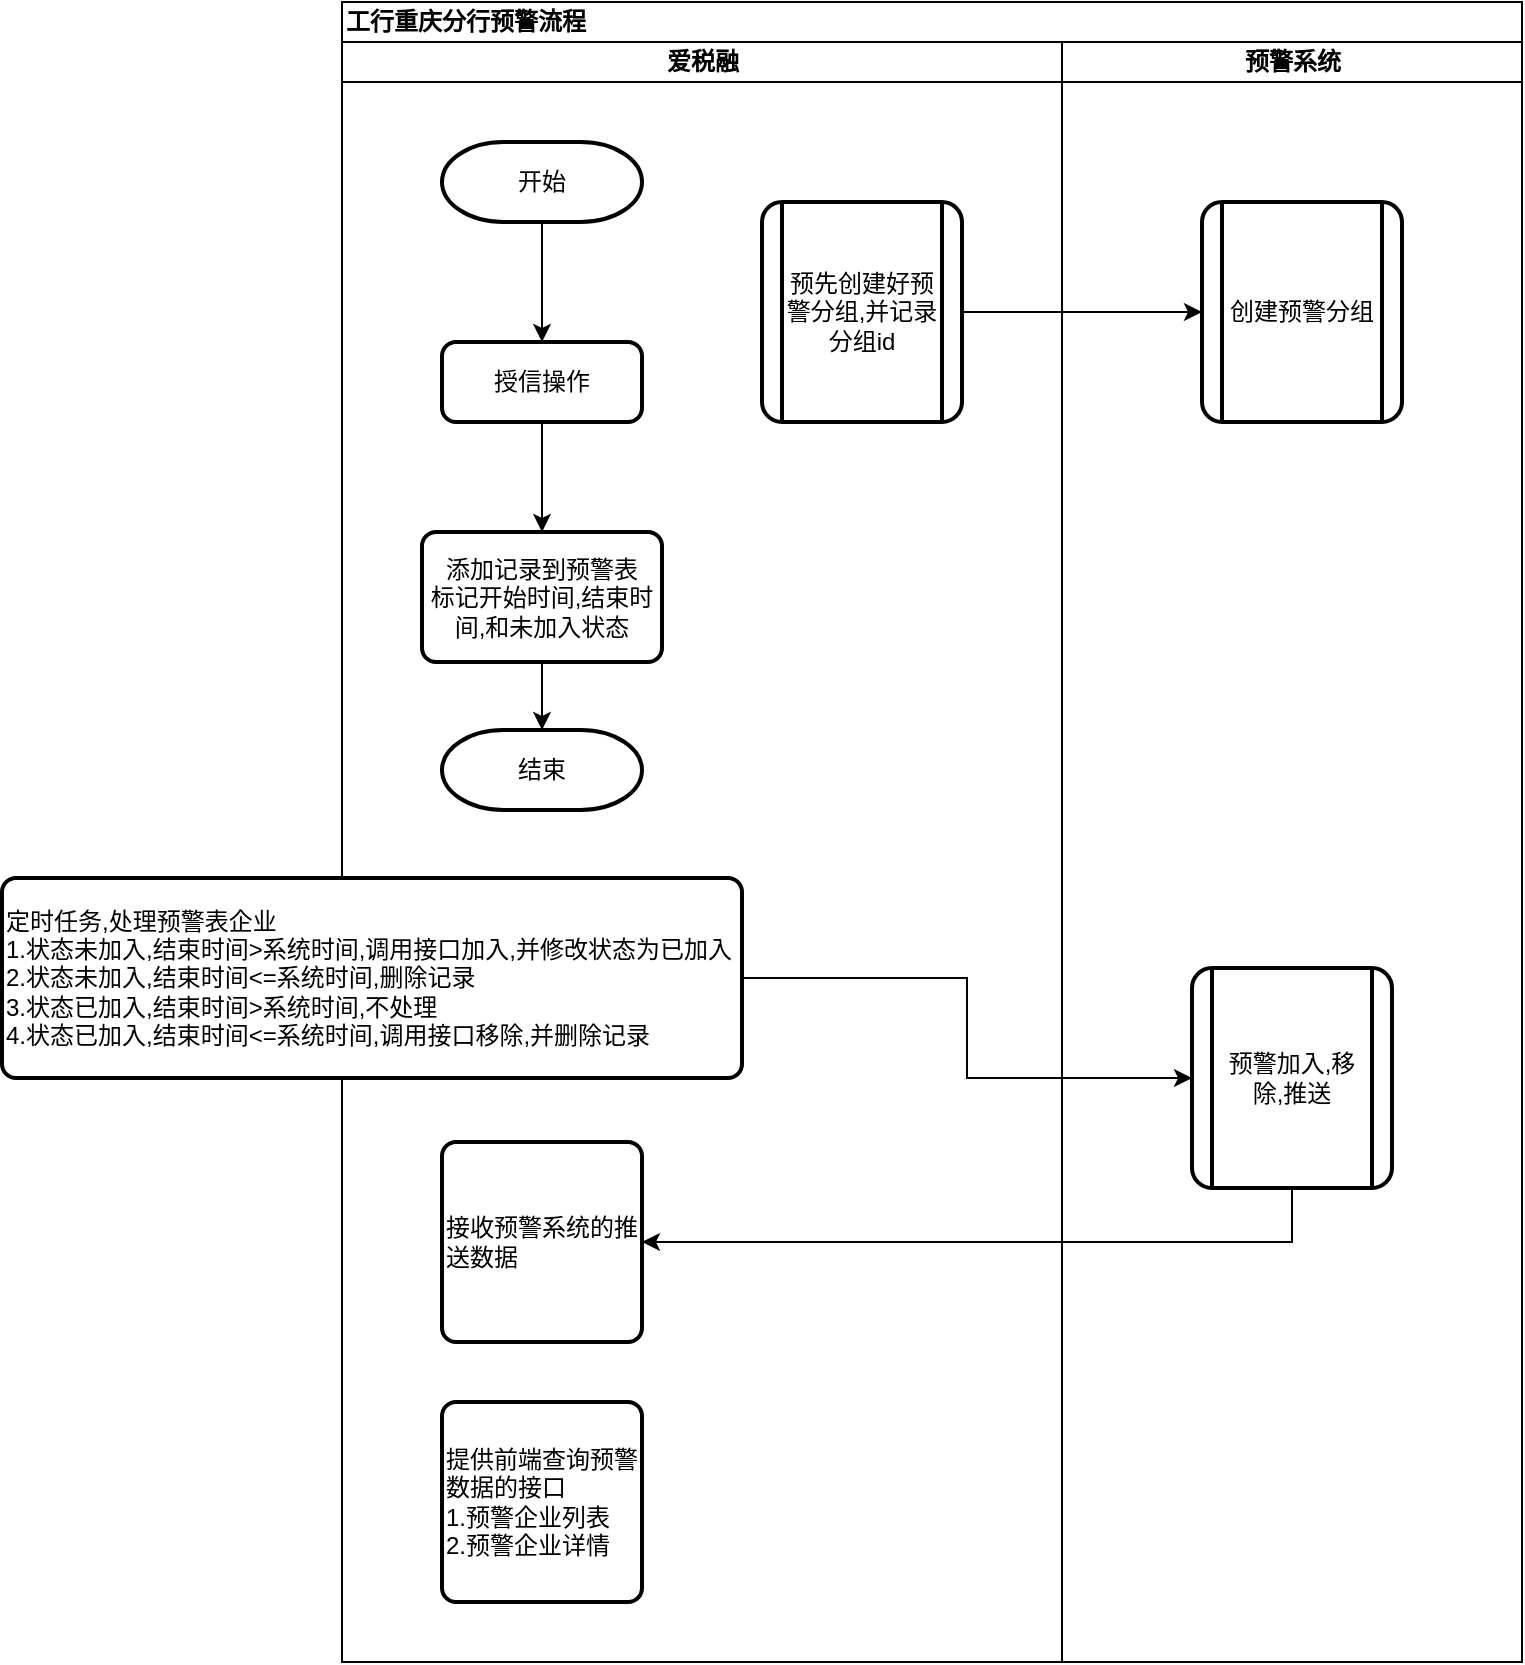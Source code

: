<mxfile version="11.1.2" type="github"><diagram id="2O1Es9XfROlyuZwTTlzN" name="第 1 页"><mxGraphModel dx="868" dy="452" grid="1" gridSize="10" guides="1" tooltips="1" connect="1" arrows="1" fold="1" page="1" pageScale="1" pageWidth="827" pageHeight="1169" math="0" shadow="0"><root><mxCell id="0"/><mxCell id="1" parent="0"/><mxCell id="XAF0ngME0_HWRh7lV-5_-1" value="工行重庆分行预警流程" style="swimlane;html=1;childLayout=stackLayout;resizeParent=1;resizeParentMax=0;startSize=20;align=left;" vertex="1" parent="1"><mxGeometry x="220" y="200" width="590" height="830" as="geometry"/></mxCell><mxCell id="XAF0ngME0_HWRh7lV-5_-2" value="爱税融" style="swimlane;html=1;startSize=20;" vertex="1" parent="XAF0ngME0_HWRh7lV-5_-1"><mxGeometry y="20" width="360" height="810" as="geometry"/></mxCell><mxCell id="XAF0ngME0_HWRh7lV-5_-21" value="" style="edgeStyle=orthogonalEdgeStyle;rounded=0;orthogonalLoop=1;jettySize=auto;html=1;" edge="1" parent="XAF0ngME0_HWRh7lV-5_-2" source="XAF0ngME0_HWRh7lV-5_-5" target="XAF0ngME0_HWRh7lV-5_-6"><mxGeometry relative="1" as="geometry"/></mxCell><mxCell id="XAF0ngME0_HWRh7lV-5_-5" value="开始" style="strokeWidth=2;html=1;shape=mxgraph.flowchart.terminator;whiteSpace=wrap;" vertex="1" parent="XAF0ngME0_HWRh7lV-5_-2"><mxGeometry x="50" y="50" width="100" height="40" as="geometry"/></mxCell><mxCell id="XAF0ngME0_HWRh7lV-5_-22" value="" style="edgeStyle=orthogonalEdgeStyle;rounded=0;orthogonalLoop=1;jettySize=auto;html=1;" edge="1" parent="XAF0ngME0_HWRh7lV-5_-2" source="XAF0ngME0_HWRh7lV-5_-6" target="XAF0ngME0_HWRh7lV-5_-7"><mxGeometry relative="1" as="geometry"/></mxCell><mxCell id="XAF0ngME0_HWRh7lV-5_-6" value="授信操作" style="rounded=1;whiteSpace=wrap;html=1;absoluteArcSize=1;arcSize=14;strokeWidth=2;" vertex="1" parent="XAF0ngME0_HWRh7lV-5_-2"><mxGeometry x="50" y="150" width="100" height="40" as="geometry"/></mxCell><mxCell id="XAF0ngME0_HWRh7lV-5_-27" style="edgeStyle=orthogonalEdgeStyle;rounded=0;orthogonalLoop=1;jettySize=auto;html=1;exitX=0.5;exitY=1;exitDx=0;exitDy=0;entryX=0.5;entryY=0;entryDx=0;entryDy=0;entryPerimeter=0;" edge="1" parent="XAF0ngME0_HWRh7lV-5_-2" source="XAF0ngME0_HWRh7lV-5_-7" target="XAF0ngME0_HWRh7lV-5_-16"><mxGeometry relative="1" as="geometry"/></mxCell><mxCell id="XAF0ngME0_HWRh7lV-5_-7" value="添加记录到预警表&lt;br&gt;标记开始时间,结束时间,和未加入状态" style="rounded=1;whiteSpace=wrap;html=1;absoluteArcSize=1;arcSize=14;strokeWidth=2;" vertex="1" parent="XAF0ngME0_HWRh7lV-5_-2"><mxGeometry x="40" y="245" width="120" height="65" as="geometry"/></mxCell><mxCell id="XAF0ngME0_HWRh7lV-5_-16" value="结束" style="strokeWidth=2;html=1;shape=mxgraph.flowchart.terminator;whiteSpace=wrap;" vertex="1" parent="XAF0ngME0_HWRh7lV-5_-2"><mxGeometry x="50" y="344" width="100" height="40" as="geometry"/></mxCell><mxCell id="XAF0ngME0_HWRh7lV-5_-17" value="定时任务,处理预警表企业&lt;br&gt;1.状态未加入,结束时间&amp;gt;系统时间,调用接口加入,并修改状态为已加入&lt;br&gt;2.状态未加入,结束时间&amp;lt;=系统时间,删除记录&lt;br&gt;3.状态已加入,结束时间&amp;gt;系统时间,不处理&lt;br&gt;4.状态已加入,结束时间&amp;lt;=系统时间,调用接口移除,并删除记录" style="rounded=1;whiteSpace=wrap;html=1;absoluteArcSize=1;arcSize=14;strokeWidth=2;align=left;" vertex="1" parent="XAF0ngME0_HWRh7lV-5_-2"><mxGeometry x="-170" y="418" width="370" height="100" as="geometry"/></mxCell><mxCell id="XAF0ngME0_HWRh7lV-5_-20" value="接收预警系统的推送数据" style="rounded=1;whiteSpace=wrap;html=1;absoluteArcSize=1;arcSize=14;strokeWidth=2;align=left;" vertex="1" parent="XAF0ngME0_HWRh7lV-5_-2"><mxGeometry x="50" y="550" width="100" height="100" as="geometry"/></mxCell><mxCell id="XAF0ngME0_HWRh7lV-5_-30" value="提供前端查询预警数据的接口&lt;br&gt;1.预警企业列表&lt;br&gt;2.预警企业详情" style="rounded=1;whiteSpace=wrap;html=1;absoluteArcSize=1;arcSize=14;strokeWidth=2;align=left;" vertex="1" parent="XAF0ngME0_HWRh7lV-5_-2"><mxGeometry x="50" y="680" width="100" height="100" as="geometry"/></mxCell><mxCell id="XAF0ngME0_HWRh7lV-5_-8" value="预先创建好预警分组,并记录分组id" style="verticalLabelPosition=middle;verticalAlign=middle;html=1;strokeWidth=2;shape=process;whiteSpace=wrap;rounded=1;size=0;arcSize=10;labelPosition=center;align=center;" vertex="1" parent="XAF0ngME0_HWRh7lV-5_-2"><mxGeometry x="210" y="80" width="100" height="110" as="geometry"/></mxCell><mxCell id="XAF0ngME0_HWRh7lV-5_-3" value="预警系统" style="swimlane;html=1;startSize=20;" vertex="1" parent="XAF0ngME0_HWRh7lV-5_-1"><mxGeometry x="360" y="20" width="230" height="810" as="geometry"/></mxCell><mxCell id="XAF0ngME0_HWRh7lV-5_-19" value="预警加入,移除,推送" style="verticalLabelPosition=middle;verticalAlign=middle;html=1;strokeWidth=2;shape=process;whiteSpace=wrap;rounded=1;size=0;arcSize=10;labelPosition=center;align=center;" vertex="1" parent="XAF0ngME0_HWRh7lV-5_-3"><mxGeometry x="65" y="463" width="100" height="110" as="geometry"/></mxCell><mxCell id="XAF0ngME0_HWRh7lV-5_-31" value="创建预警分组" style="verticalLabelPosition=middle;verticalAlign=middle;html=1;strokeWidth=2;shape=process;whiteSpace=wrap;rounded=1;size=0;arcSize=10;labelPosition=center;align=center;" vertex="1" parent="XAF0ngME0_HWRh7lV-5_-3"><mxGeometry x="70" y="80" width="100" height="110" as="geometry"/></mxCell><mxCell id="XAF0ngME0_HWRh7lV-5_-28" style="edgeStyle=orthogonalEdgeStyle;rounded=0;orthogonalLoop=1;jettySize=auto;html=1;entryX=0;entryY=0.5;entryDx=0;entryDy=0;" edge="1" parent="XAF0ngME0_HWRh7lV-5_-1" source="XAF0ngME0_HWRh7lV-5_-17" target="XAF0ngME0_HWRh7lV-5_-19"><mxGeometry relative="1" as="geometry"/></mxCell><mxCell id="XAF0ngME0_HWRh7lV-5_-29" style="edgeStyle=orthogonalEdgeStyle;rounded=0;orthogonalLoop=1;jettySize=auto;html=1;entryX=1;entryY=0.5;entryDx=0;entryDy=0;" edge="1" parent="XAF0ngME0_HWRh7lV-5_-1" source="XAF0ngME0_HWRh7lV-5_-19" target="XAF0ngME0_HWRh7lV-5_-20"><mxGeometry relative="1" as="geometry"><Array as="points"><mxPoint x="475" y="620"/></Array></mxGeometry></mxCell><mxCell id="XAF0ngME0_HWRh7lV-5_-33" style="edgeStyle=orthogonalEdgeStyle;rounded=0;orthogonalLoop=1;jettySize=auto;html=1;entryX=0;entryY=0.5;entryDx=0;entryDy=0;" edge="1" parent="XAF0ngME0_HWRh7lV-5_-1" source="XAF0ngME0_HWRh7lV-5_-8" target="XAF0ngME0_HWRh7lV-5_-31"><mxGeometry relative="1" as="geometry"/></mxCell></root></mxGraphModel></diagram></mxfile>